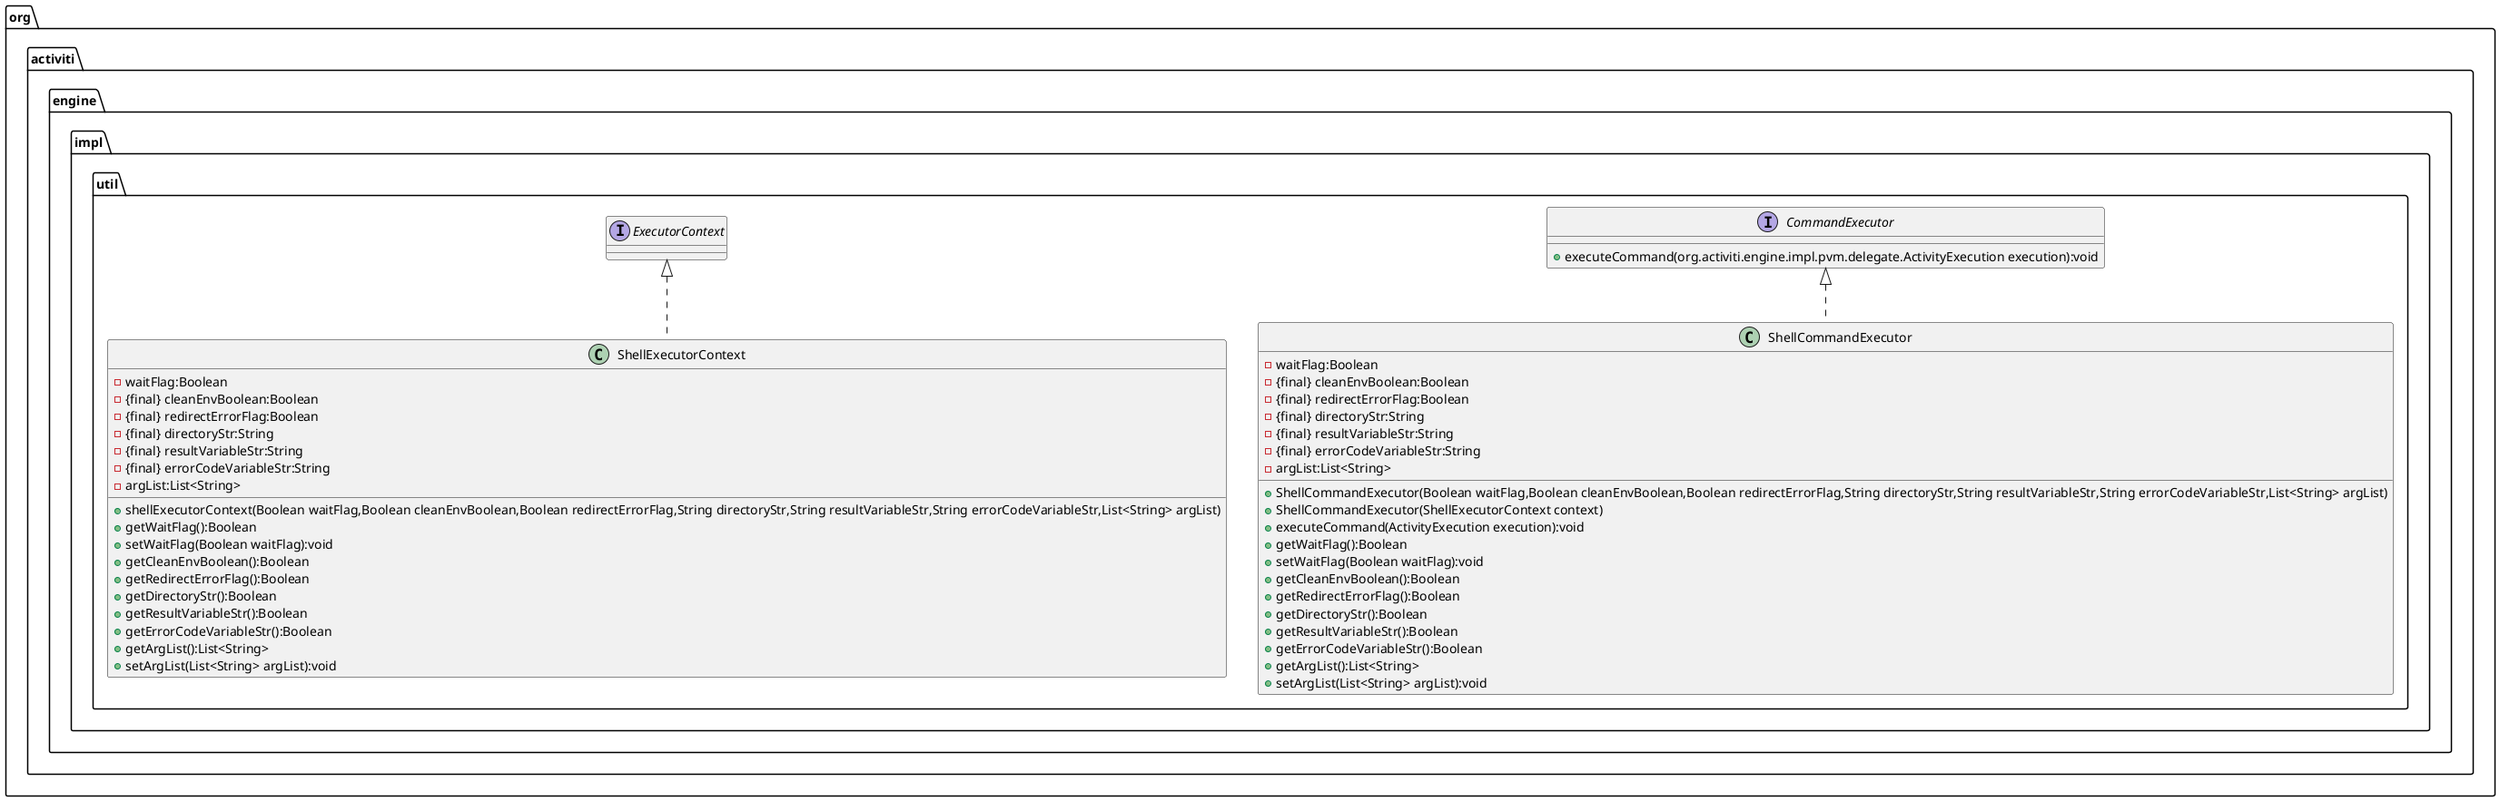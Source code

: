 @startuml
hide @unlinked
package "org.activiti.engine.impl.util" {
interface CommandExecutor {
    + executeCommand(org.activiti.engine.impl.pvm.delegate.ActivityExecution execution):void
}
class ShellCommandExecutor implements CommandExecutor {
    - waitFlag:Boolean
    - {final} cleanEnvBoolean:Boolean
    - {final} redirectErrorFlag:Boolean
    - {final} directoryStr:String
    - {final} resultVariableStr:String
    - {final} errorCodeVariableStr:String
    - argList:List<String>
    + ShellCommandExecutor(Boolean waitFlag,Boolean cleanEnvBoolean,Boolean redirectErrorFlag,String directoryStr,String resultVariableStr,String errorCodeVariableStr,List<String> argList)
    + ShellCommandExecutor(ShellExecutorContext context)
    + executeCommand(ActivityExecution execution):void
    + getWaitFlag():Boolean
    + setWaitFlag(Boolean waitFlag):void
    + getCleanEnvBoolean():Boolean
    + getRedirectErrorFlag():Boolean
    + getDirectoryStr():Boolean
    + getResultVariableStr():Boolean
    + getErrorCodeVariableStr():Boolean
    + getArgList():List<String>
    + setArgList(List<String> argList):void
}
class ShellExecutorContext implements ExecutorContext {
    - waitFlag:Boolean
    - {final} cleanEnvBoolean:Boolean
    - {final} redirectErrorFlag:Boolean
    - {final} directoryStr:String
    - {final} resultVariableStr:String
    - {final} errorCodeVariableStr:String
    - argList:List<String>
    + shellExecutorContext(Boolean waitFlag,Boolean cleanEnvBoolean,Boolean redirectErrorFlag,String directoryStr,String resultVariableStr,String errorCodeVariableStr,List<String> argList)
    + getWaitFlag():Boolean
    + setWaitFlag(Boolean waitFlag):void
    + getCleanEnvBoolean():Boolean
    + getRedirectErrorFlag():Boolean
    + getDirectoryStr():Boolean
    + getResultVariableStr():Boolean
    + getErrorCodeVariableStr():Boolean
    + getArgList():List<String>
    + setArgList(List<String> argList):void
}
}
/' package finished '/
@enduml
